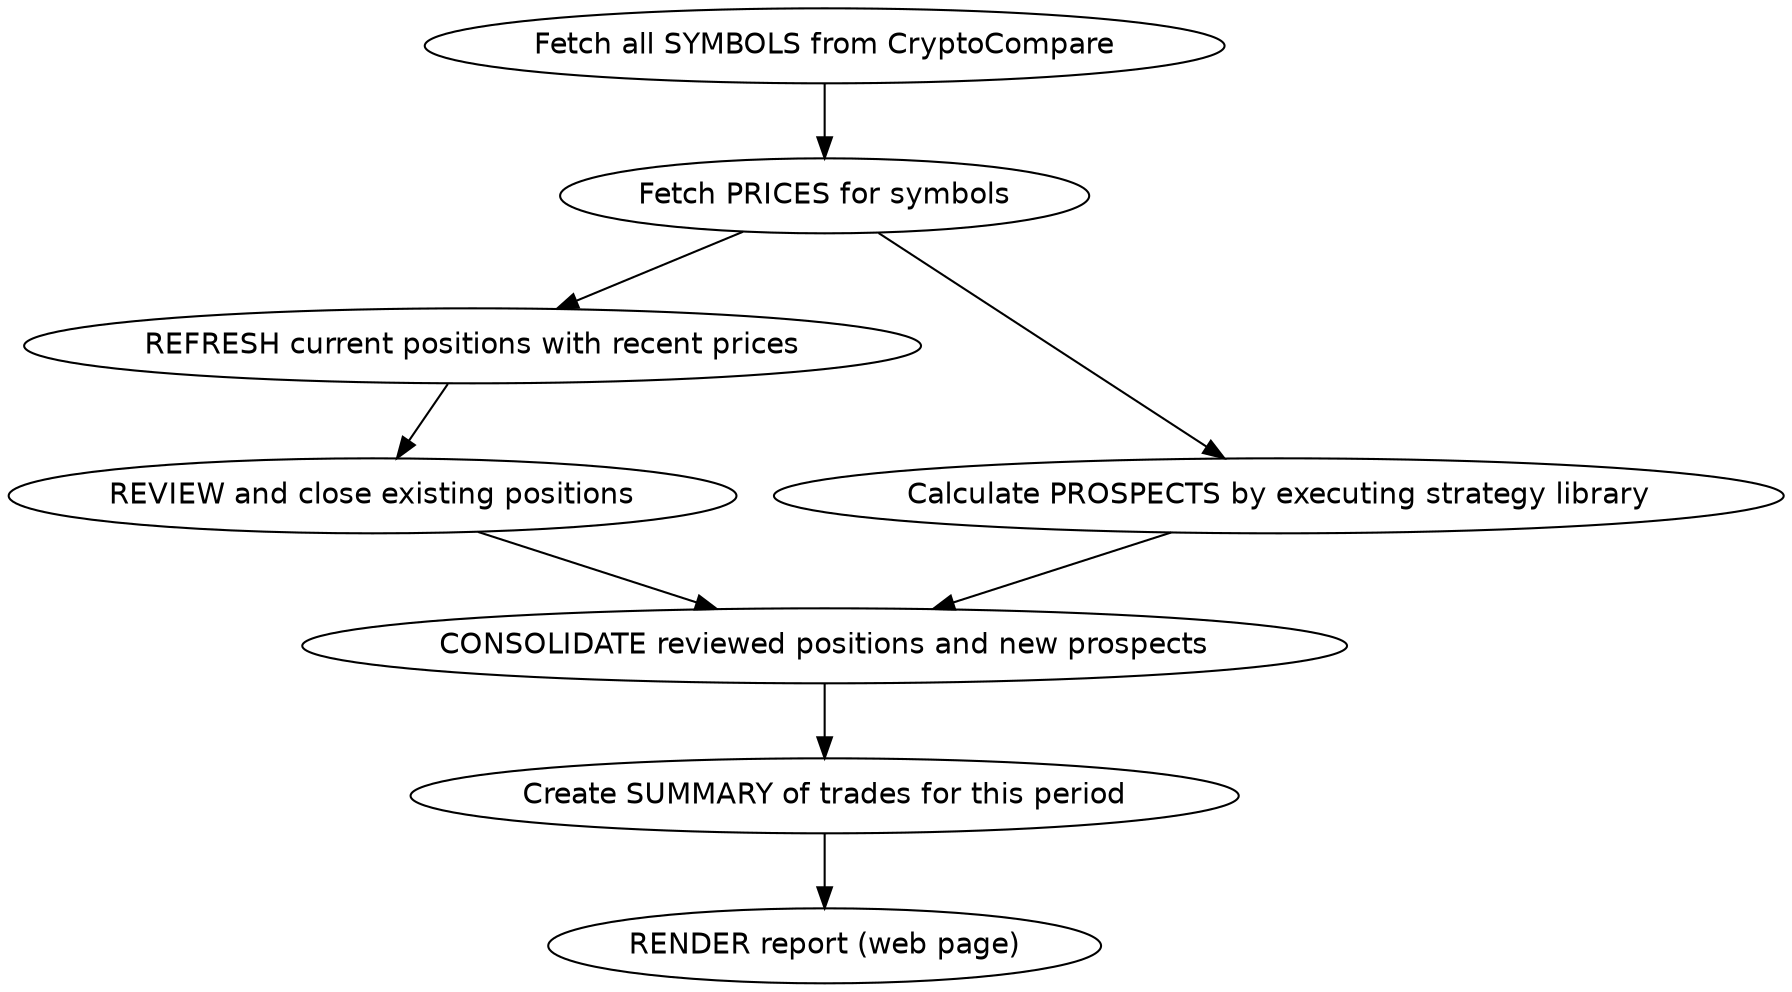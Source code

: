 digraph {

  node [fontname=Helvetica]

  "Fetch all SYMBOLS from CryptoCompare"
    -> "Fetch PRICES for symbols"
    -> "REFRESH current positions with recent prices"
    -> "REVIEW and close existing positions"

  "Fetch PRICES for symbols"
    -> "Calculate PROSPECTS by executing strategy library"
    -> "CONSOLIDATE reviewed positions and new prospects"

  // Consolidate takes review and new
  "REVIEW and close existing positions"
    -> "CONSOLIDATE reviewed positions and new prospects"
    -> "Create SUMMARY of trades for this period"
    -> "RENDER report (web page)"
}

